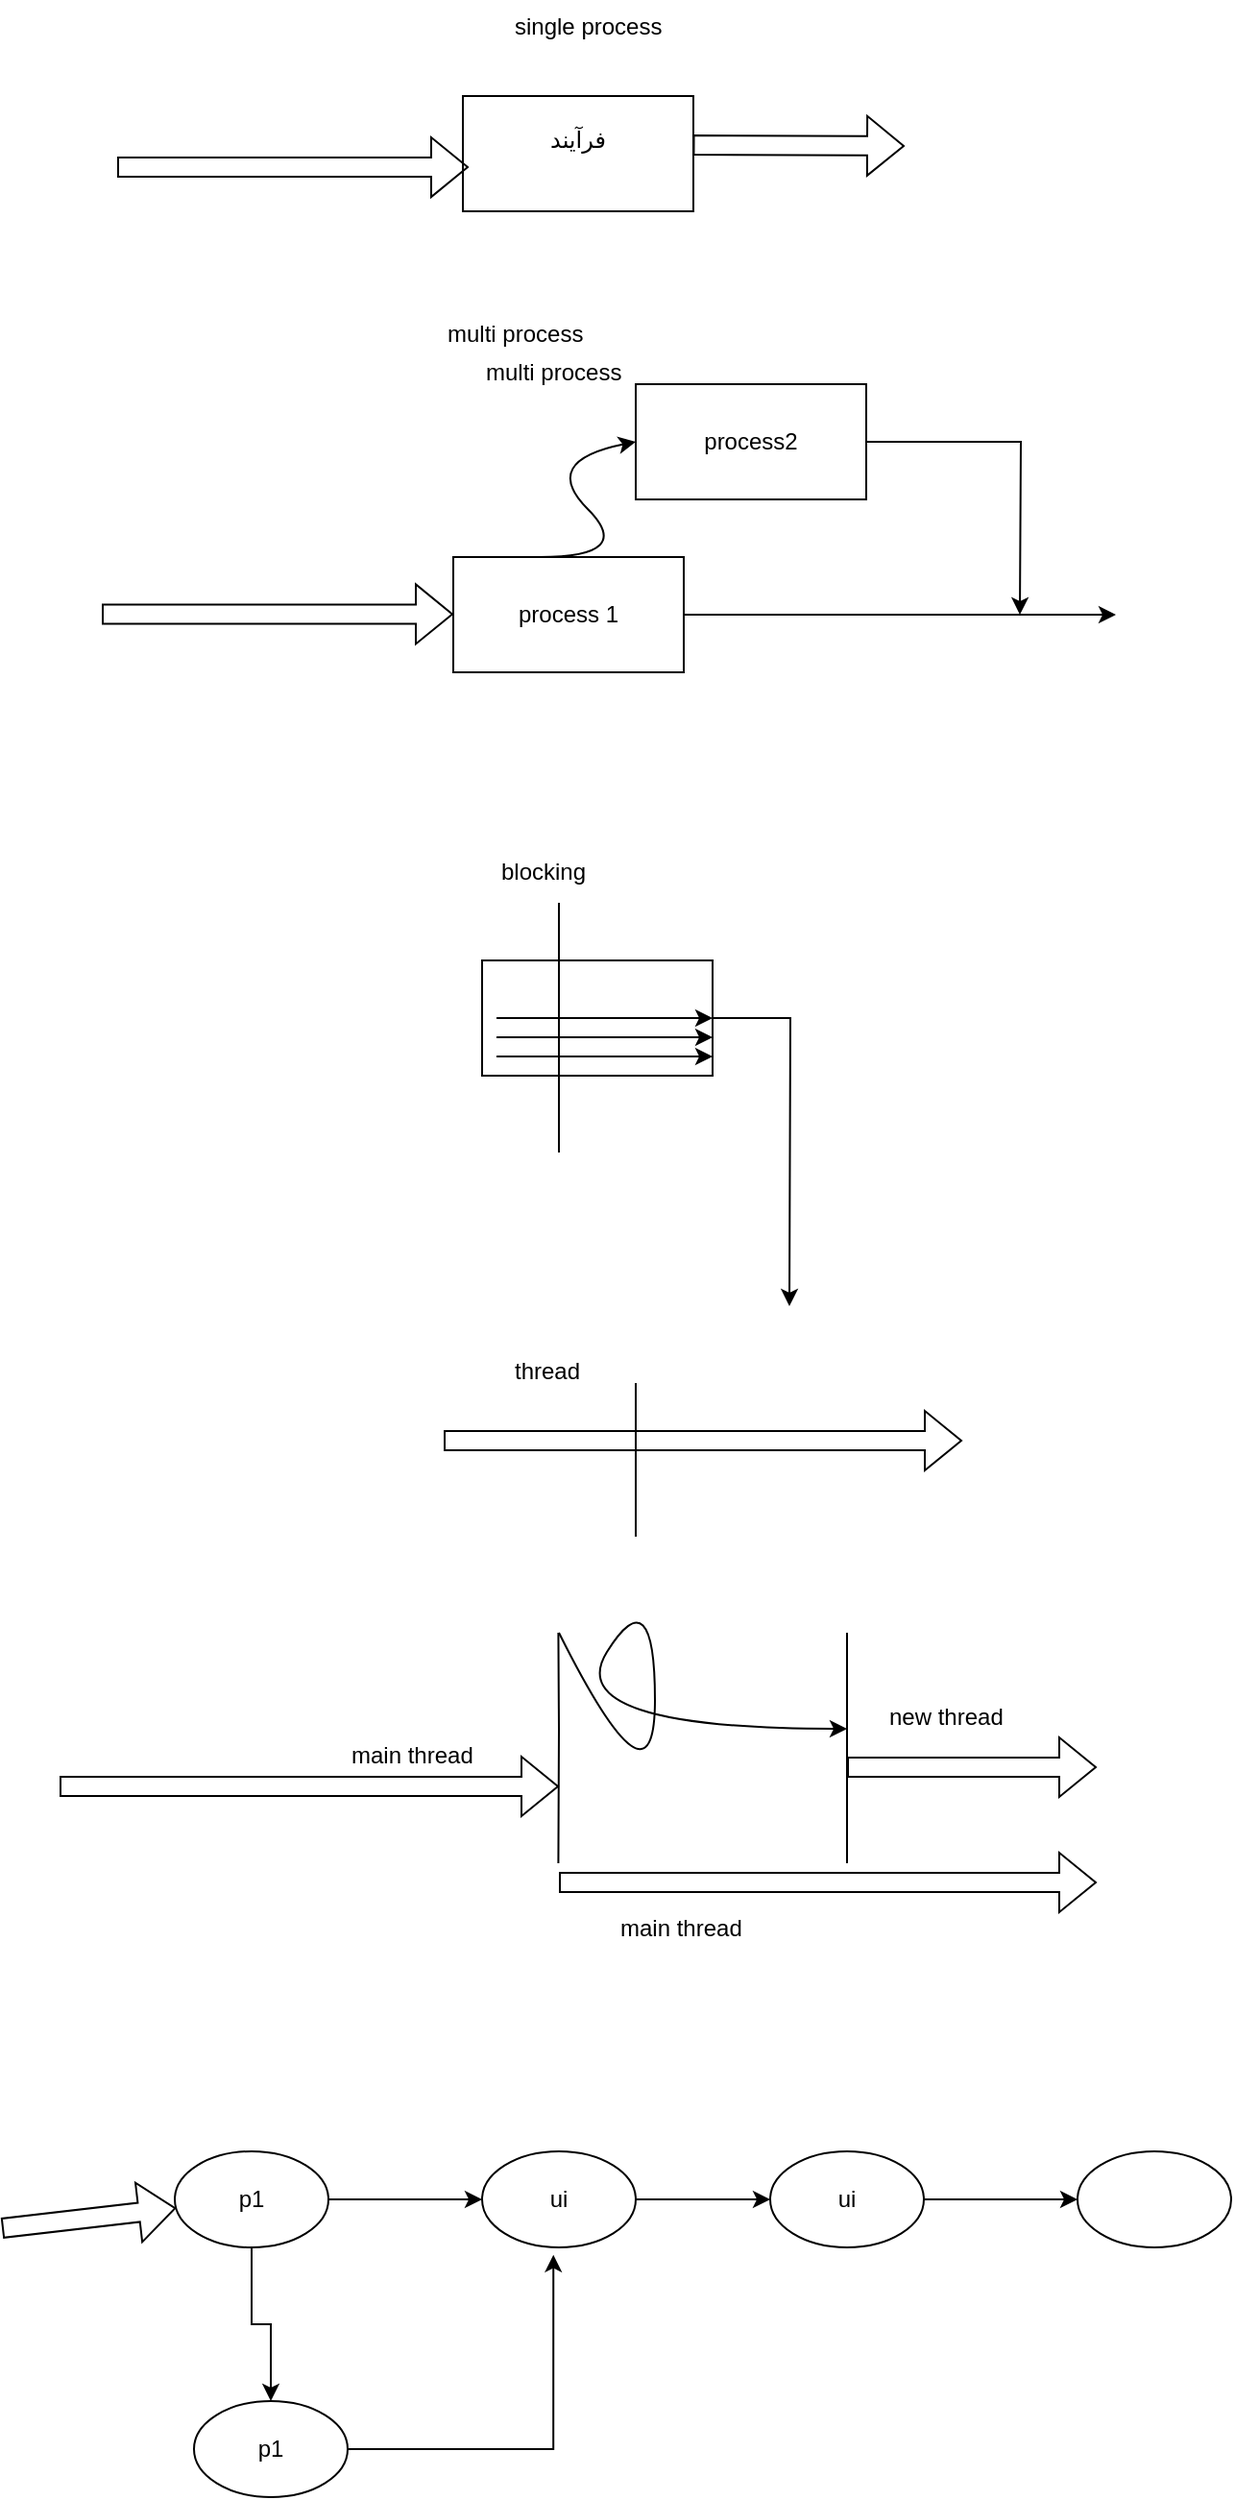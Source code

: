 <mxfile version="24.8.1">
  <diagram name="Page-1" id="ml3XlR9uAEJnGBhY0Wyt">
    <mxGraphModel dx="678" dy="441" grid="1" gridSize="10" guides="1" tooltips="1" connect="1" arrows="1" fold="1" page="1" pageScale="1" pageWidth="850" pageHeight="1100" math="0" shadow="0">
      <root>
        <mxCell id="0" />
        <mxCell id="1" parent="0" />
        <mxCell id="TcL-crILwueo8q_Ow-ZN-1" value="فرآیند&lt;div&gt;&lt;br&gt;&lt;/div&gt;" style="rounded=0;whiteSpace=wrap;html=1;" vertex="1" parent="1">
          <mxGeometry x="340" y="170" width="120" height="60" as="geometry" />
        </mxCell>
        <mxCell id="TcL-crILwueo8q_Ow-ZN-2" value="" style="shape=flexArrow;endArrow=classic;html=1;rounded=0;entryX=0.025;entryY=0.617;entryDx=0;entryDy=0;entryPerimeter=0;" edge="1" parent="1" target="TcL-crILwueo8q_Ow-ZN-1">
          <mxGeometry width="50" height="50" relative="1" as="geometry">
            <mxPoint x="160" y="207" as="sourcePoint" />
            <mxPoint x="210" y="140" as="targetPoint" />
          </mxGeometry>
        </mxCell>
        <mxCell id="TcL-crILwueo8q_Ow-ZN-3" value="" style="shape=flexArrow;endArrow=classic;html=1;rounded=0;exitX=0.998;exitY=0.426;exitDx=0;exitDy=0;exitPerimeter=0;" edge="1" parent="1" source="TcL-crILwueo8q_Ow-ZN-1">
          <mxGeometry width="50" height="50" relative="1" as="geometry">
            <mxPoint x="490" y="225" as="sourcePoint" />
            <mxPoint x="570" y="196" as="targetPoint" />
          </mxGeometry>
        </mxCell>
        <mxCell id="TcL-crILwueo8q_Ow-ZN-5" value="single process" style="text;html=1;whiteSpace=wrap;overflow=hidden;rounded=0;" vertex="1" parent="1">
          <mxGeometry x="365" y="120" width="105" height="20" as="geometry" />
        </mxCell>
        <mxCell id="TcL-crILwueo8q_Ow-ZN-17" style="edgeStyle=orthogonalEdgeStyle;rounded=0;orthogonalLoop=1;jettySize=auto;html=1;" edge="1" parent="1" source="TcL-crILwueo8q_Ow-ZN-8">
          <mxGeometry relative="1" as="geometry">
            <mxPoint x="680" y="440" as="targetPoint" />
          </mxGeometry>
        </mxCell>
        <mxCell id="TcL-crILwueo8q_Ow-ZN-8" value="process 1" style="rounded=0;whiteSpace=wrap;html=1;" vertex="1" parent="1">
          <mxGeometry x="335" y="410" width="120" height="60" as="geometry" />
        </mxCell>
        <mxCell id="TcL-crILwueo8q_Ow-ZN-18" style="edgeStyle=orthogonalEdgeStyle;rounded=0;orthogonalLoop=1;jettySize=auto;html=1;" edge="1" parent="1" source="TcL-crILwueo8q_Ow-ZN-9">
          <mxGeometry relative="1" as="geometry">
            <mxPoint x="630" y="440" as="targetPoint" />
          </mxGeometry>
        </mxCell>
        <mxCell id="TcL-crILwueo8q_Ow-ZN-9" value="process2" style="rounded=0;whiteSpace=wrap;html=1;" vertex="1" parent="1">
          <mxGeometry x="430" y="320" width="120" height="60" as="geometry" />
        </mxCell>
        <mxCell id="TcL-crILwueo8q_Ow-ZN-11" value="" style="shape=flexArrow;endArrow=classic;html=1;rounded=0;entryX=0.025;entryY=0.617;entryDx=0;entryDy=0;entryPerimeter=0;" edge="1" parent="1">
          <mxGeometry width="50" height="50" relative="1" as="geometry">
            <mxPoint x="152" y="439.71" as="sourcePoint" />
            <mxPoint x="335" y="439.71" as="targetPoint" />
          </mxGeometry>
        </mxCell>
        <mxCell id="TcL-crILwueo8q_Ow-ZN-15" value="" style="curved=1;endArrow=classic;html=1;rounded=0;entryX=0;entryY=0.5;entryDx=0;entryDy=0;" edge="1" parent="1" target="TcL-crILwueo8q_Ow-ZN-9">
          <mxGeometry width="50" height="50" relative="1" as="geometry">
            <mxPoint x="380" y="410" as="sourcePoint" />
            <mxPoint x="430" y="360" as="targetPoint" />
            <Array as="points">
              <mxPoint x="430" y="410" />
              <mxPoint x="380" y="360" />
            </Array>
          </mxGeometry>
        </mxCell>
        <mxCell id="TcL-crILwueo8q_Ow-ZN-20" value="multi process" style="text;html=1;whiteSpace=wrap;overflow=hidden;rounded=0;" vertex="1" parent="1">
          <mxGeometry x="330" y="280" width="120" height="20" as="geometry" />
        </mxCell>
        <mxCell id="TcL-crILwueo8q_Ow-ZN-30" style="edgeStyle=orthogonalEdgeStyle;rounded=0;orthogonalLoop=1;jettySize=auto;html=1;" edge="1" parent="1" source="TcL-crILwueo8q_Ow-ZN-21">
          <mxGeometry relative="1" as="geometry">
            <mxPoint x="510" y="800" as="targetPoint" />
          </mxGeometry>
        </mxCell>
        <mxCell id="TcL-crILwueo8q_Ow-ZN-21" value="" style="rounded=0;whiteSpace=wrap;html=1;" vertex="1" parent="1">
          <mxGeometry x="350" y="620" width="120" height="60" as="geometry" />
        </mxCell>
        <mxCell id="TcL-crILwueo8q_Ow-ZN-22" value="blocking" style="text;html=1;whiteSpace=wrap;overflow=hidden;rounded=0;" vertex="1" parent="1">
          <mxGeometry x="357.5" y="560" width="120" height="20" as="geometry" />
        </mxCell>
        <mxCell id="TcL-crILwueo8q_Ow-ZN-24" value="" style="endArrow=classic;html=1;rounded=0;" edge="1" parent="1" target="TcL-crILwueo8q_Ow-ZN-21">
          <mxGeometry width="50" height="50" relative="1" as="geometry">
            <mxPoint x="357.5" y="650" as="sourcePoint" />
            <mxPoint x="407.5" y="600" as="targetPoint" />
            <Array as="points">
              <mxPoint x="420" y="650" />
            </Array>
          </mxGeometry>
        </mxCell>
        <mxCell id="TcL-crILwueo8q_Ow-ZN-25" value="multi process" style="text;html=1;whiteSpace=wrap;overflow=hidden;rounded=0;" vertex="1" parent="1">
          <mxGeometry x="350" y="300" width="120" height="20" as="geometry" />
        </mxCell>
        <mxCell id="TcL-crILwueo8q_Ow-ZN-26" value="" style="endArrow=classic;html=1;rounded=0;" edge="1" parent="1">
          <mxGeometry width="50" height="50" relative="1" as="geometry">
            <mxPoint x="357.5" y="660" as="sourcePoint" />
            <mxPoint x="470" y="660" as="targetPoint" />
            <Array as="points">
              <mxPoint x="420" y="660" />
            </Array>
          </mxGeometry>
        </mxCell>
        <mxCell id="TcL-crILwueo8q_Ow-ZN-27" value="" style="endArrow=classic;html=1;rounded=0;" edge="1" parent="1">
          <mxGeometry width="50" height="50" relative="1" as="geometry">
            <mxPoint x="357.5" y="670" as="sourcePoint" />
            <mxPoint x="470" y="670" as="targetPoint" />
            <Array as="points">
              <mxPoint x="420" y="670" />
            </Array>
          </mxGeometry>
        </mxCell>
        <mxCell id="TcL-crILwueo8q_Ow-ZN-28" value="" style="endArrow=none;html=1;rounded=0;" edge="1" parent="1">
          <mxGeometry width="50" height="50" relative="1" as="geometry">
            <mxPoint x="390" y="720" as="sourcePoint" />
            <mxPoint x="390" y="590" as="targetPoint" />
          </mxGeometry>
        </mxCell>
        <mxCell id="TcL-crILwueo8q_Ow-ZN-31" value="" style="shape=flexArrow;endArrow=classic;html=1;rounded=0;" edge="1" parent="1">
          <mxGeometry width="50" height="50" relative="1" as="geometry">
            <mxPoint x="330" y="870" as="sourcePoint" />
            <mxPoint x="600" y="870" as="targetPoint" />
          </mxGeometry>
        </mxCell>
        <mxCell id="TcL-crILwueo8q_Ow-ZN-32" value="thread" style="text;html=1;whiteSpace=wrap;overflow=hidden;rounded=0;" vertex="1" parent="1">
          <mxGeometry x="365" y="820" width="120" height="20" as="geometry" />
        </mxCell>
        <mxCell id="TcL-crILwueo8q_Ow-ZN-33" value="" style="endArrow=none;html=1;rounded=0;" edge="1" parent="1">
          <mxGeometry width="50" height="50" relative="1" as="geometry">
            <mxPoint x="430" y="920" as="sourcePoint" />
            <mxPoint x="430" y="840" as="targetPoint" />
          </mxGeometry>
        </mxCell>
        <mxCell id="TcL-crILwueo8q_Ow-ZN-35" value="" style="shape=flexArrow;endArrow=classic;html=1;rounded=0;" edge="1" parent="1">
          <mxGeometry width="50" height="50" relative="1" as="geometry">
            <mxPoint x="130" y="1050" as="sourcePoint" />
            <mxPoint x="390" y="1050" as="targetPoint" />
          </mxGeometry>
        </mxCell>
        <mxCell id="TcL-crILwueo8q_Ow-ZN-36" value="" style="endArrow=none;html=1;rounded=0;" edge="1" parent="1">
          <mxGeometry width="50" height="50" relative="1" as="geometry">
            <mxPoint x="389.71" y="1090" as="sourcePoint" />
            <mxPoint x="389.71" y="970" as="targetPoint" />
            <Array as="points">
              <mxPoint x="390" y="1020" />
            </Array>
          </mxGeometry>
        </mxCell>
        <mxCell id="TcL-crILwueo8q_Ow-ZN-37" value="" style="shape=flexArrow;endArrow=classic;html=1;rounded=0;" edge="1" parent="1">
          <mxGeometry width="50" height="50" relative="1" as="geometry">
            <mxPoint x="390" y="1100" as="sourcePoint" />
            <mxPoint x="670" y="1100" as="targetPoint" />
          </mxGeometry>
        </mxCell>
        <mxCell id="TcL-crILwueo8q_Ow-ZN-38" value="" style="curved=1;endArrow=classic;html=1;rounded=0;" edge="1" parent="1">
          <mxGeometry width="50" height="50" relative="1" as="geometry">
            <mxPoint x="390" y="970" as="sourcePoint" />
            <mxPoint x="540" y="1020" as="targetPoint" />
            <Array as="points">
              <mxPoint x="440" y="1070" />
              <mxPoint x="440" y="940" />
              <mxPoint x="390" y="1020" />
            </Array>
          </mxGeometry>
        </mxCell>
        <mxCell id="TcL-crILwueo8q_Ow-ZN-39" value="" style="endArrow=none;html=1;rounded=0;" edge="1" parent="1">
          <mxGeometry width="50" height="50" relative="1" as="geometry">
            <mxPoint x="540" y="1090" as="sourcePoint" />
            <mxPoint x="540" y="970" as="targetPoint" />
          </mxGeometry>
        </mxCell>
        <mxCell id="TcL-crILwueo8q_Ow-ZN-40" value="" style="shape=flexArrow;endArrow=classic;html=1;rounded=0;" edge="1" parent="1">
          <mxGeometry width="50" height="50" relative="1" as="geometry">
            <mxPoint x="540" y="1040" as="sourcePoint" />
            <mxPoint x="670" y="1040" as="targetPoint" />
          </mxGeometry>
        </mxCell>
        <mxCell id="TcL-crILwueo8q_Ow-ZN-41" value="main thread" style="text;html=1;whiteSpace=wrap;overflow=hidden;rounded=0;" vertex="1" parent="1">
          <mxGeometry x="280" y="1020" width="120" height="20" as="geometry" />
        </mxCell>
        <mxCell id="TcL-crILwueo8q_Ow-ZN-42" value="main thread" style="text;html=1;whiteSpace=wrap;overflow=hidden;rounded=0;" vertex="1" parent="1">
          <mxGeometry x="420" y="1110" width="120" height="20" as="geometry" />
        </mxCell>
        <mxCell id="TcL-crILwueo8q_Ow-ZN-43" value="new thread" style="text;html=1;whiteSpace=wrap;overflow=hidden;rounded=0;" vertex="1" parent="1">
          <mxGeometry x="560" y="1000" width="120" height="20" as="geometry" />
        </mxCell>
        <mxCell id="TcL-crILwueo8q_Ow-ZN-49" style="edgeStyle=orthogonalEdgeStyle;rounded=0;orthogonalLoop=1;jettySize=auto;html=1;entryX=0;entryY=0.5;entryDx=0;entryDy=0;" edge="1" parent="1" source="TcL-crILwueo8q_Ow-ZN-45" target="TcL-crILwueo8q_Ow-ZN-46">
          <mxGeometry relative="1" as="geometry" />
        </mxCell>
        <mxCell id="TcL-crILwueo8q_Ow-ZN-53" style="edgeStyle=orthogonalEdgeStyle;rounded=0;orthogonalLoop=1;jettySize=auto;html=1;entryX=0.5;entryY=0;entryDx=0;entryDy=0;" edge="1" parent="1" source="TcL-crILwueo8q_Ow-ZN-45" target="TcL-crILwueo8q_Ow-ZN-52">
          <mxGeometry relative="1" as="geometry" />
        </mxCell>
        <mxCell id="TcL-crILwueo8q_Ow-ZN-45" value="p1" style="ellipse;whiteSpace=wrap;html=1;" vertex="1" parent="1">
          <mxGeometry x="190" y="1240" width="80" height="50" as="geometry" />
        </mxCell>
        <mxCell id="TcL-crILwueo8q_Ow-ZN-50" style="edgeStyle=orthogonalEdgeStyle;rounded=0;orthogonalLoop=1;jettySize=auto;html=1;entryX=0;entryY=0.5;entryDx=0;entryDy=0;" edge="1" parent="1" source="TcL-crILwueo8q_Ow-ZN-46" target="TcL-crILwueo8q_Ow-ZN-48">
          <mxGeometry relative="1" as="geometry" />
        </mxCell>
        <mxCell id="TcL-crILwueo8q_Ow-ZN-46" value="ui" style="ellipse;whiteSpace=wrap;html=1;" vertex="1" parent="1">
          <mxGeometry x="350" y="1240" width="80" height="50" as="geometry" />
        </mxCell>
        <mxCell id="TcL-crILwueo8q_Ow-ZN-47" value="" style="ellipse;whiteSpace=wrap;html=1;" vertex="1" parent="1">
          <mxGeometry x="660" y="1240" width="80" height="50" as="geometry" />
        </mxCell>
        <mxCell id="TcL-crILwueo8q_Ow-ZN-51" style="edgeStyle=orthogonalEdgeStyle;rounded=0;orthogonalLoop=1;jettySize=auto;html=1;exitX=1;exitY=0.5;exitDx=0;exitDy=0;entryX=0;entryY=0.5;entryDx=0;entryDy=0;" edge="1" parent="1" source="TcL-crILwueo8q_Ow-ZN-48" target="TcL-crILwueo8q_Ow-ZN-47">
          <mxGeometry relative="1" as="geometry" />
        </mxCell>
        <mxCell id="TcL-crILwueo8q_Ow-ZN-48" value="ui" style="ellipse;whiteSpace=wrap;html=1;" vertex="1" parent="1">
          <mxGeometry x="500" y="1240" width="80" height="50" as="geometry" />
        </mxCell>
        <mxCell id="TcL-crILwueo8q_Ow-ZN-52" value="p1" style="ellipse;whiteSpace=wrap;html=1;" vertex="1" parent="1">
          <mxGeometry x="200" y="1370" width="80" height="50" as="geometry" />
        </mxCell>
        <mxCell id="TcL-crILwueo8q_Ow-ZN-54" style="edgeStyle=orthogonalEdgeStyle;rounded=0;orthogonalLoop=1;jettySize=auto;html=1;entryX=0.464;entryY=1.077;entryDx=0;entryDy=0;entryPerimeter=0;" edge="1" parent="1" source="TcL-crILwueo8q_Ow-ZN-52" target="TcL-crILwueo8q_Ow-ZN-46">
          <mxGeometry relative="1" as="geometry" />
        </mxCell>
        <mxCell id="TcL-crILwueo8q_Ow-ZN-55" value="" style="shape=flexArrow;endArrow=classic;html=1;rounded=0;" edge="1" parent="1" target="TcL-crILwueo8q_Ow-ZN-45">
          <mxGeometry width="50" height="50" relative="1" as="geometry">
            <mxPoint x="100" y="1280" as="sourcePoint" />
            <mxPoint x="150" y="1230" as="targetPoint" />
          </mxGeometry>
        </mxCell>
      </root>
    </mxGraphModel>
  </diagram>
</mxfile>
